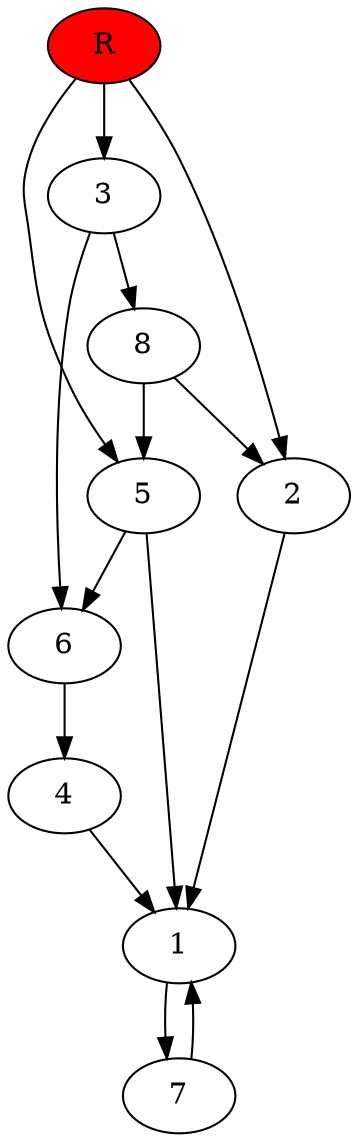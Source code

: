 digraph prb2077 {
	1
	2
	3
	4
	5
	6
	7
	8
	R [fillcolor="#ff0000" style=filled]
	1 -> 7
	2 -> 1
	3 -> 6
	3 -> 8
	4 -> 1
	5 -> 1
	5 -> 6
	6 -> 4
	7 -> 1
	8 -> 2
	8 -> 5
	R -> 2
	R -> 3
	R -> 5
}
